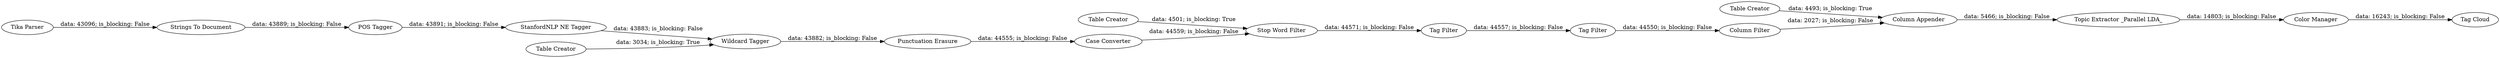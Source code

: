 digraph {
	"5681053549684053074_39" [label="Table Creator"]
	"-5019782148637349544_4" [label="Tika Parser"]
	"5681053549684053074_28" [label="Stop Word Filter"]
	"5681053549684053074_31" [label="Tag Filter"]
	"-5019782148637349544_7" [label="POS Tagger"]
	"5681053549684053074_26" [label="Tag Filter"]
	"-4992622904665151273_58" [label="Topic Extractor _Parallel LDA_"]
	"5681053549684053074_38" [label="Column Filter"]
	"5681053549684053074_40" [label="Column Appender"]
	"-5019782148637349544_9" [label="StanfordNLP NE Tagger"]
	"-5019782148637349544_5" [label="Strings To Document"]
	"-5019782148637349544_10" [label="Wildcard Tagger"]
	"5681053549684053074_25" [label="Table Creator"]
	"5681053549684053074_29" [label="Case Converter"]
	"-4992622904665151273_59" [label="Color Manager"]
	"-4992622904665151273_60" [label="Tag Cloud"]
	"-5019782148637349544_11" [label="Table Creator"]
	"5681053549684053074_27" [label="Punctuation Erasure"]
	"5681053549684053074_31" -> "5681053549684053074_38" [label="data: 44550; is_blocking: False"]
	"-5019782148637349544_9" -> "-5019782148637349544_10" [label="data: 43883; is_blocking: False"]
	"-5019782148637349544_4" -> "-5019782148637349544_5" [label="data: 43096; is_blocking: False"]
	"-4992622904665151273_59" -> "-4992622904665151273_60" [label="data: 16243; is_blocking: False"]
	"-5019782148637349544_7" -> "-5019782148637349544_9" [label="data: 43891; is_blocking: False"]
	"5681053549684053074_29" -> "5681053549684053074_28" [label="data: 44559; is_blocking: False"]
	"5681053549684053074_26" -> "5681053549684053074_31" [label="data: 44557; is_blocking: False"]
	"-4992622904665151273_58" -> "-4992622904665151273_59" [label="data: 14803; is_blocking: False"]
	"5681053549684053074_27" -> "5681053549684053074_29" [label="data: 44555; is_blocking: False"]
	"5681053549684053074_38" -> "5681053549684053074_40" [label="data: 2027; is_blocking: False"]
	"5681053549684053074_28" -> "5681053549684053074_26" [label="data: 44571; is_blocking: False"]
	"-5019782148637349544_11" -> "-5019782148637349544_10" [label="data: 3034; is_blocking: True"]
	"5681053549684053074_39" -> "5681053549684053074_40" [label="data: 4493; is_blocking: True"]
	"5681053549684053074_40" -> "-4992622904665151273_58" [label="data: 5466; is_blocking: False"]
	"-5019782148637349544_10" -> "5681053549684053074_27" [label="data: 43882; is_blocking: False"]
	"5681053549684053074_25" -> "5681053549684053074_28" [label="data: 4501; is_blocking: True"]
	"-5019782148637349544_5" -> "-5019782148637349544_7" [label="data: 43889; is_blocking: False"]
	rankdir=LR
}

